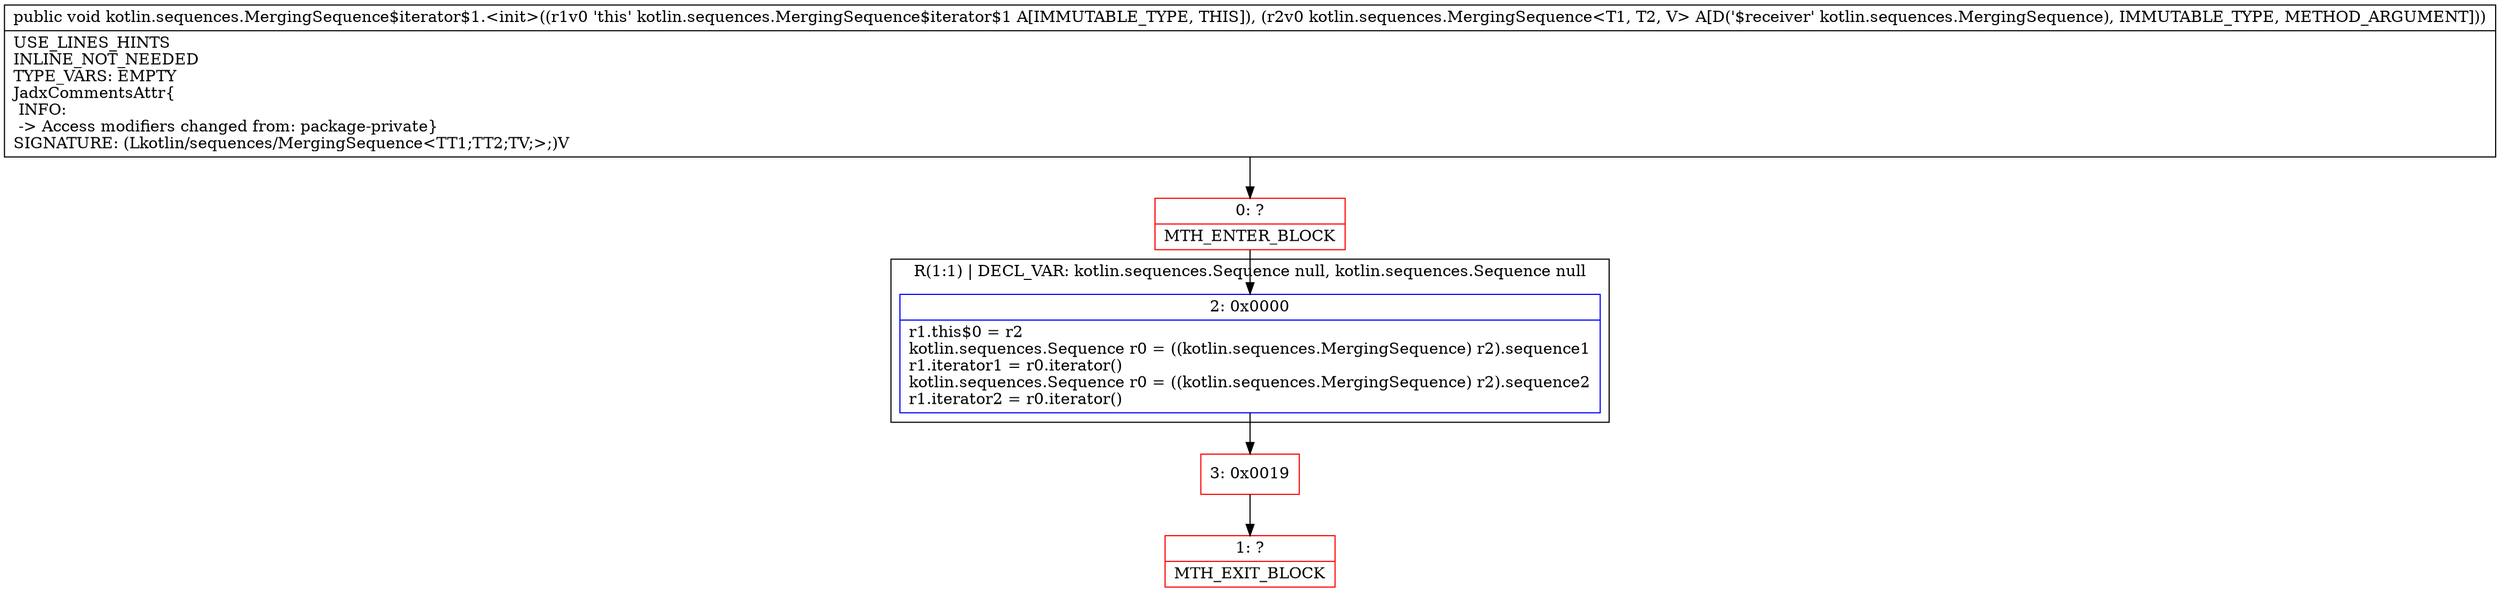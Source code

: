 digraph "CFG forkotlin.sequences.MergingSequence$iterator$1.\<init\>(Lkotlin\/sequences\/MergingSequence;)V" {
subgraph cluster_Region_433482904 {
label = "R(1:1) | DECL_VAR: kotlin.sequences.Sequence null, kotlin.sequences.Sequence null\l";
node [shape=record,color=blue];
Node_2 [shape=record,label="{2\:\ 0x0000|r1.this$0 = r2\lkotlin.sequences.Sequence r0 = ((kotlin.sequences.MergingSequence) r2).sequence1\lr1.iterator1 = r0.iterator()\lkotlin.sequences.Sequence r0 = ((kotlin.sequences.MergingSequence) r2).sequence2\lr1.iterator2 = r0.iterator()\l}"];
}
Node_0 [shape=record,color=red,label="{0\:\ ?|MTH_ENTER_BLOCK\l}"];
Node_3 [shape=record,color=red,label="{3\:\ 0x0019}"];
Node_1 [shape=record,color=red,label="{1\:\ ?|MTH_EXIT_BLOCK\l}"];
MethodNode[shape=record,label="{public void kotlin.sequences.MergingSequence$iterator$1.\<init\>((r1v0 'this' kotlin.sequences.MergingSequence$iterator$1 A[IMMUTABLE_TYPE, THIS]), (r2v0 kotlin.sequences.MergingSequence\<T1, T2, V\> A[D('$receiver' kotlin.sequences.MergingSequence), IMMUTABLE_TYPE, METHOD_ARGUMENT]))  | USE_LINES_HINTS\lINLINE_NOT_NEEDED\lTYPE_VARS: EMPTY\lJadxCommentsAttr\{\l INFO: \l \-\> Access modifiers changed from: package\-private\}\lSIGNATURE: (Lkotlin\/sequences\/MergingSequence\<TT1;TT2;TV;\>;)V\l}"];
MethodNode -> Node_0;Node_2 -> Node_3;
Node_0 -> Node_2;
Node_3 -> Node_1;
}

